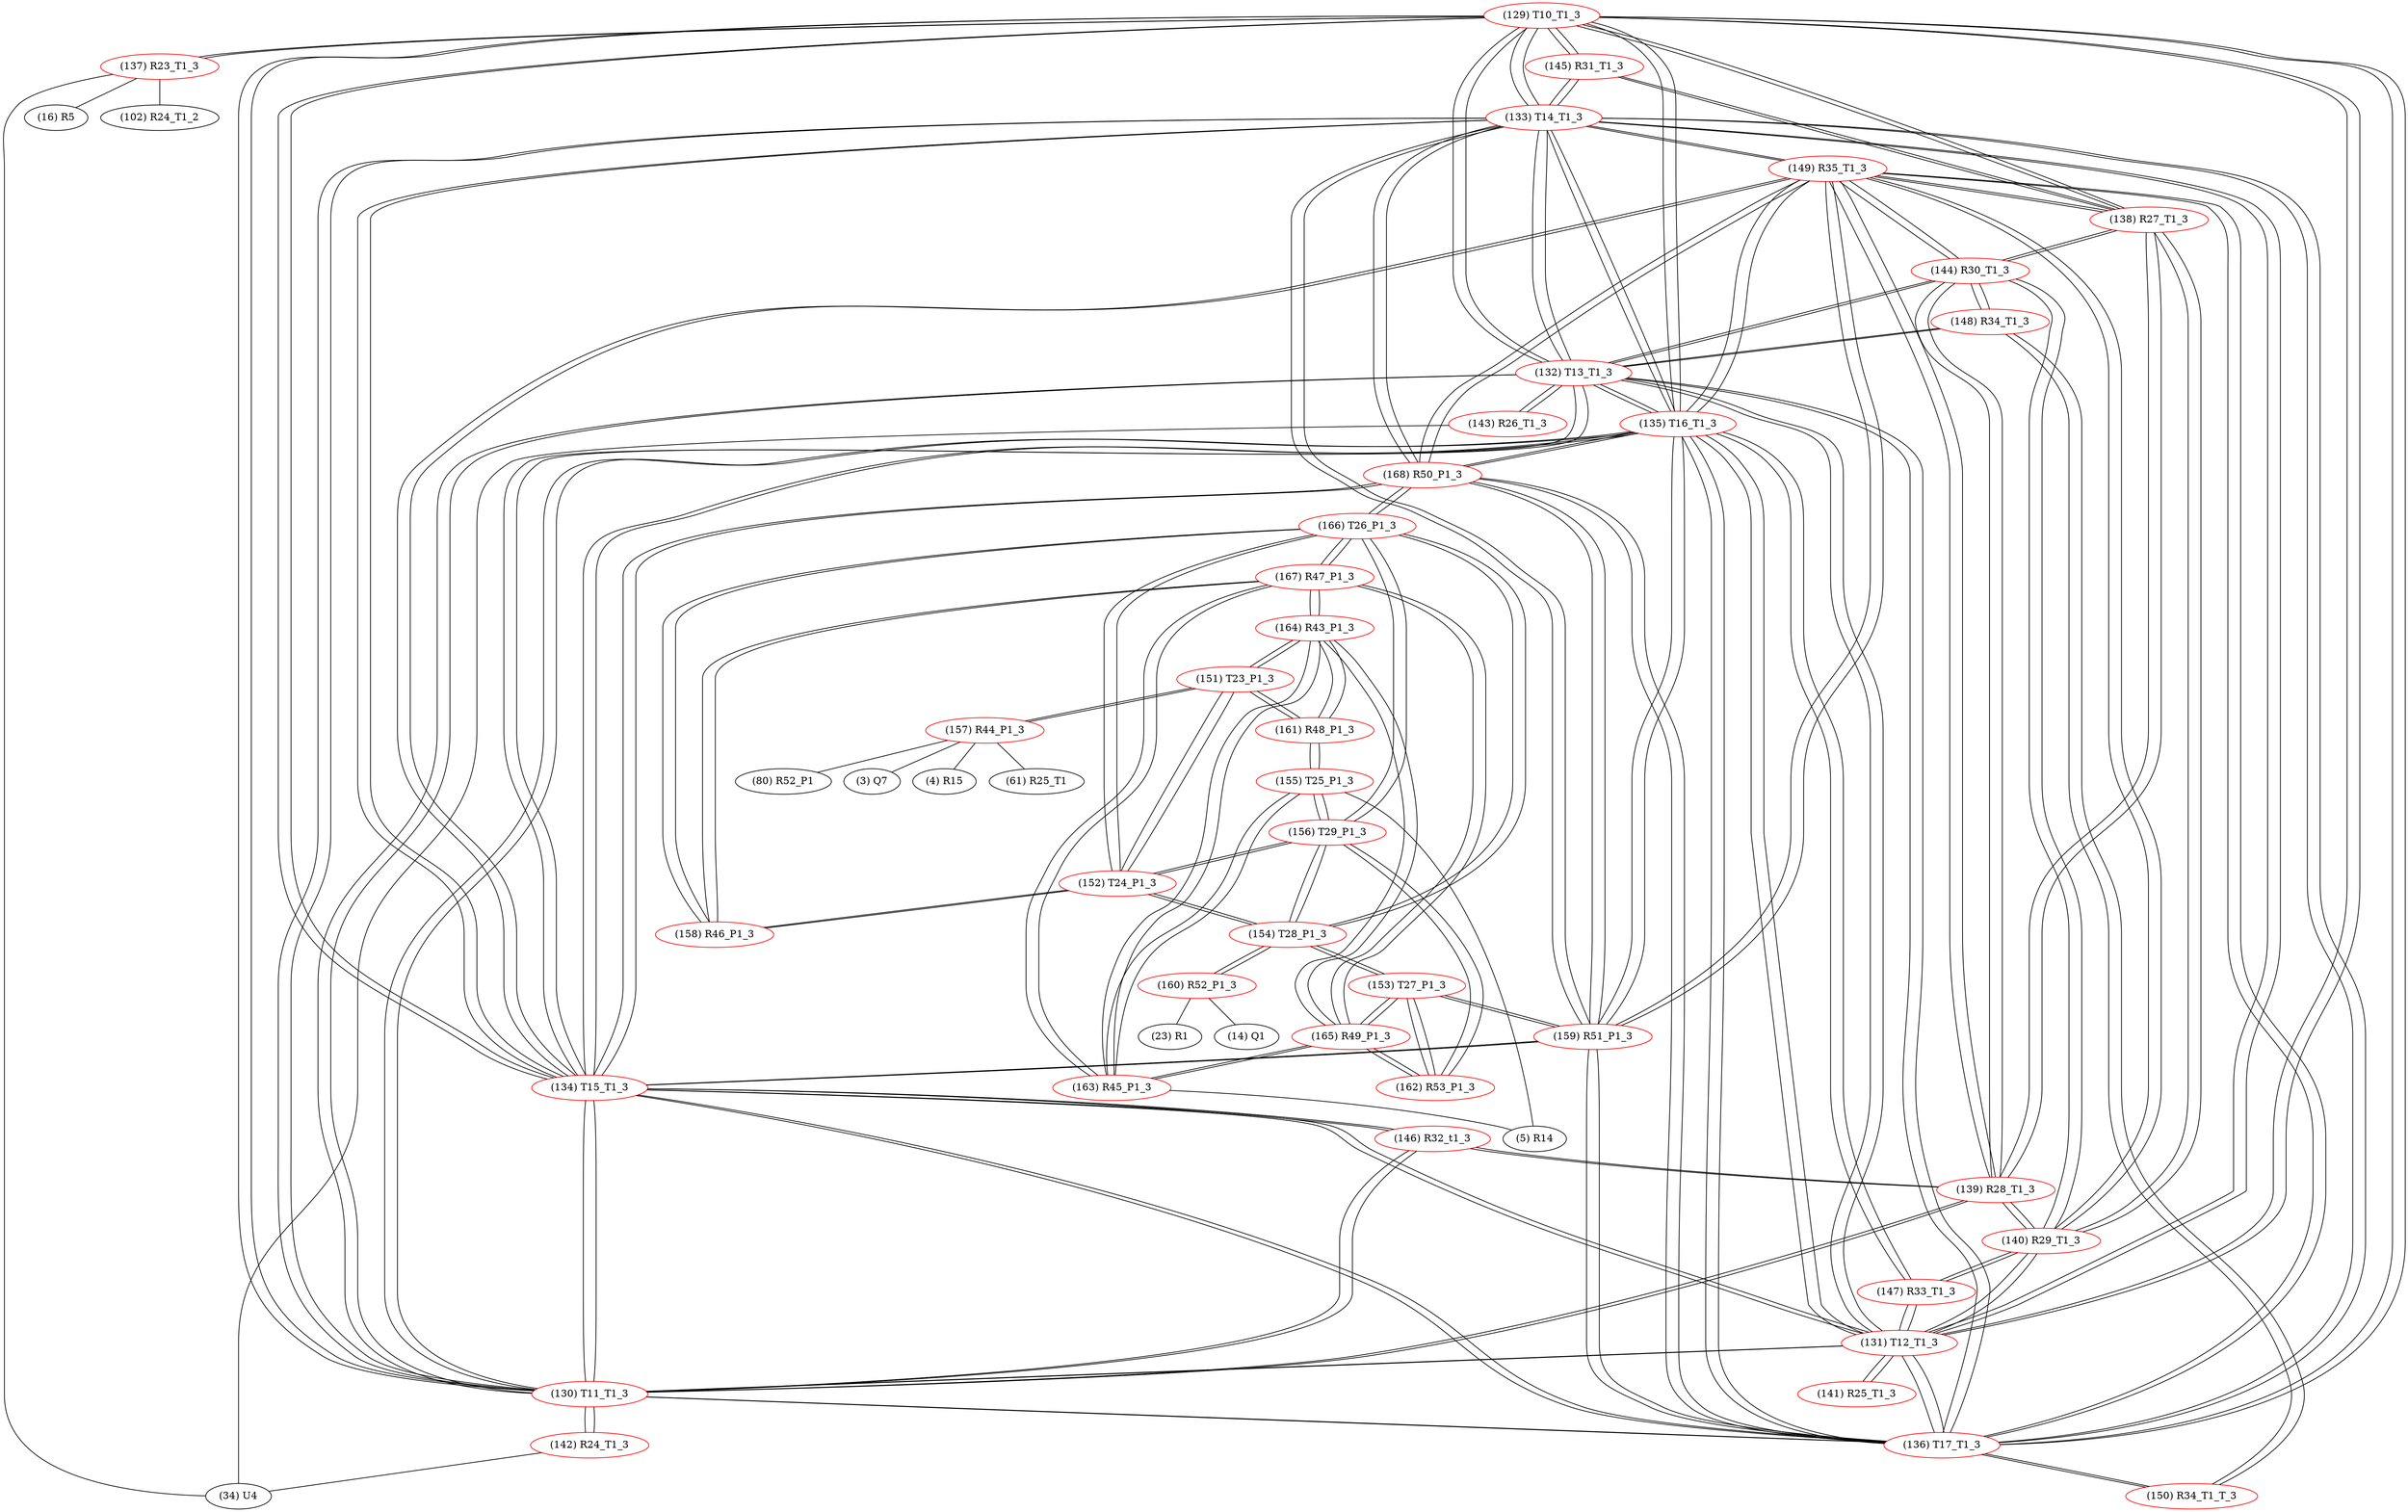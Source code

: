 graph {
	129 [label="(129) T10_T1_3" color=red]
	137 [label="(137) R23_T1_3"]
	145 [label="(145) R31_T1_3"]
	138 [label="(138) R27_T1_3"]
	135 [label="(135) T16_T1_3"]
	136 [label="(136) T17_T1_3"]
	134 [label="(134) T15_T1_3"]
	131 [label="(131) T12_T1_3"]
	133 [label="(133) T14_T1_3"]
	132 [label="(132) T13_T1_3"]
	130 [label="(130) T11_T1_3"]
	130 [label="(130) T11_T1_3" color=red]
	142 [label="(142) R24_T1_3"]
	139 [label="(139) R28_T1_3"]
	146 [label="(146) R32_t1_3"]
	129 [label="(129) T10_T1_3"]
	135 [label="(135) T16_T1_3"]
	136 [label="(136) T17_T1_3"]
	134 [label="(134) T15_T1_3"]
	131 [label="(131) T12_T1_3"]
	133 [label="(133) T14_T1_3"]
	132 [label="(132) T13_T1_3"]
	131 [label="(131) T12_T1_3" color=red]
	147 [label="(147) R33_T1_3"]
	140 [label="(140) R29_T1_3"]
	141 [label="(141) R25_T1_3"]
	129 [label="(129) T10_T1_3"]
	135 [label="(135) T16_T1_3"]
	136 [label="(136) T17_T1_3"]
	134 [label="(134) T15_T1_3"]
	133 [label="(133) T14_T1_3"]
	132 [label="(132) T13_T1_3"]
	130 [label="(130) T11_T1_3"]
	132 [label="(132) T13_T1_3" color=red]
	144 [label="(144) R30_T1_3"]
	148 [label="(148) R34_T1_3"]
	143 [label="(143) R26_T1_3"]
	129 [label="(129) T10_T1_3"]
	135 [label="(135) T16_T1_3"]
	136 [label="(136) T17_T1_3"]
	134 [label="(134) T15_T1_3"]
	131 [label="(131) T12_T1_3"]
	133 [label="(133) T14_T1_3"]
	130 [label="(130) T11_T1_3"]
	133 [label="(133) T14_T1_3" color=red]
	129 [label="(129) T10_T1_3"]
	135 [label="(135) T16_T1_3"]
	136 [label="(136) T17_T1_3"]
	134 [label="(134) T15_T1_3"]
	131 [label="(131) T12_T1_3"]
	132 [label="(132) T13_T1_3"]
	130 [label="(130) T11_T1_3"]
	145 [label="(145) R31_T1_3"]
	159 [label="(159) R51_P1_3"]
	168 [label="(168) R50_P1_3"]
	149 [label="(149) R35_T1_3"]
	134 [label="(134) T15_T1_3" color=red]
	146 [label="(146) R32_t1_3"]
	129 [label="(129) T10_T1_3"]
	135 [label="(135) T16_T1_3"]
	136 [label="(136) T17_T1_3"]
	131 [label="(131) T12_T1_3"]
	133 [label="(133) T14_T1_3"]
	132 [label="(132) T13_T1_3"]
	130 [label="(130) T11_T1_3"]
	159 [label="(159) R51_P1_3"]
	168 [label="(168) R50_P1_3"]
	149 [label="(149) R35_T1_3"]
	135 [label="(135) T16_T1_3" color=red]
	147 [label="(147) R33_T1_3"]
	129 [label="(129) T10_T1_3"]
	136 [label="(136) T17_T1_3"]
	134 [label="(134) T15_T1_3"]
	131 [label="(131) T12_T1_3"]
	133 [label="(133) T14_T1_3"]
	132 [label="(132) T13_T1_3"]
	130 [label="(130) T11_T1_3"]
	159 [label="(159) R51_P1_3"]
	168 [label="(168) R50_P1_3"]
	149 [label="(149) R35_T1_3"]
	136 [label="(136) T17_T1_3" color=red]
	150 [label="(150) R34_T1_T_3"]
	129 [label="(129) T10_T1_3"]
	135 [label="(135) T16_T1_3"]
	134 [label="(134) T15_T1_3"]
	131 [label="(131) T12_T1_3"]
	133 [label="(133) T14_T1_3"]
	132 [label="(132) T13_T1_3"]
	130 [label="(130) T11_T1_3"]
	159 [label="(159) R51_P1_3"]
	168 [label="(168) R50_P1_3"]
	149 [label="(149) R35_T1_3"]
	137 [label="(137) R23_T1_3" color=red]
	34 [label="(34) U4"]
	16 [label="(16) R5"]
	102 [label="(102) R24_T1_2"]
	129 [label="(129) T10_T1_3"]
	138 [label="(138) R27_T1_3" color=red]
	144 [label="(144) R30_T1_3"]
	149 [label="(149) R35_T1_3"]
	140 [label="(140) R29_T1_3"]
	139 [label="(139) R28_T1_3"]
	129 [label="(129) T10_T1_3"]
	145 [label="(145) R31_T1_3"]
	139 [label="(139) R28_T1_3" color=red]
	144 [label="(144) R30_T1_3"]
	149 [label="(149) R35_T1_3"]
	140 [label="(140) R29_T1_3"]
	138 [label="(138) R27_T1_3"]
	130 [label="(130) T11_T1_3"]
	146 [label="(146) R32_t1_3"]
	140 [label="(140) R29_T1_3" color=red]
	144 [label="(144) R30_T1_3"]
	149 [label="(149) R35_T1_3"]
	139 [label="(139) R28_T1_3"]
	138 [label="(138) R27_T1_3"]
	147 [label="(147) R33_T1_3"]
	131 [label="(131) T12_T1_3"]
	141 [label="(141) R25_T1_3" color=red]
	131 [label="(131) T12_T1_3"]
	142 [label="(142) R24_T1_3" color=red]
	34 [label="(34) U4"]
	130 [label="(130) T11_T1_3"]
	143 [label="(143) R26_T1_3" color=red]
	34 [label="(34) U4"]
	132 [label="(132) T13_T1_3"]
	144 [label="(144) R30_T1_3" color=red]
	149 [label="(149) R35_T1_3"]
	140 [label="(140) R29_T1_3"]
	139 [label="(139) R28_T1_3"]
	138 [label="(138) R27_T1_3"]
	148 [label="(148) R34_T1_3"]
	132 [label="(132) T13_T1_3"]
	145 [label="(145) R31_T1_3" color=red]
	129 [label="(129) T10_T1_3"]
	138 [label="(138) R27_T1_3"]
	133 [label="(133) T14_T1_3"]
	146 [label="(146) R32_t1_3" color=red]
	134 [label="(134) T15_T1_3"]
	130 [label="(130) T11_T1_3"]
	139 [label="(139) R28_T1_3"]
	147 [label="(147) R33_T1_3" color=red]
	135 [label="(135) T16_T1_3"]
	140 [label="(140) R29_T1_3"]
	131 [label="(131) T12_T1_3"]
	148 [label="(148) R34_T1_3" color=red]
	144 [label="(144) R30_T1_3"]
	132 [label="(132) T13_T1_3"]
	150 [label="(150) R34_T1_T_3"]
	149 [label="(149) R35_T1_3" color=red]
	144 [label="(144) R30_T1_3"]
	140 [label="(140) R29_T1_3"]
	139 [label="(139) R28_T1_3"]
	138 [label="(138) R27_T1_3"]
	159 [label="(159) R51_P1_3"]
	168 [label="(168) R50_P1_3"]
	136 [label="(136) T17_T1_3"]
	135 [label="(135) T16_T1_3"]
	134 [label="(134) T15_T1_3"]
	133 [label="(133) T14_T1_3"]
	150 [label="(150) R34_T1_T_3" color=red]
	136 [label="(136) T17_T1_3"]
	148 [label="(148) R34_T1_3"]
	151 [label="(151) T23_P1_3" color=red]
	161 [label="(161) R48_P1_3"]
	164 [label="(164) R43_P1_3"]
	152 [label="(152) T24_P1_3"]
	157 [label="(157) R44_P1_3"]
	152 [label="(152) T24_P1_3" color=red]
	166 [label="(166) T26_P1_3"]
	156 [label="(156) T29_P1_3"]
	154 [label="(154) T28_P1_3"]
	158 [label="(158) R46_P1_3"]
	151 [label="(151) T23_P1_3"]
	153 [label="(153) T27_P1_3" color=red]
	159 [label="(159) R51_P1_3"]
	154 [label="(154) T28_P1_3"]
	162 [label="(162) R53_P1_3"]
	165 [label="(165) R49_P1_3"]
	154 [label="(154) T28_P1_3" color=red]
	166 [label="(166) T26_P1_3"]
	152 [label="(152) T24_P1_3"]
	156 [label="(156) T29_P1_3"]
	160 [label="(160) R52_P1_3"]
	153 [label="(153) T27_P1_3"]
	155 [label="(155) T25_P1_3" color=red]
	156 [label="(156) T29_P1_3"]
	161 [label="(161) R48_P1_3"]
	163 [label="(163) R45_P1_3"]
	5 [label="(5) R14"]
	156 [label="(156) T29_P1_3" color=red]
	166 [label="(166) T26_P1_3"]
	152 [label="(152) T24_P1_3"]
	154 [label="(154) T28_P1_3"]
	155 [label="(155) T25_P1_3"]
	162 [label="(162) R53_P1_3"]
	157 [label="(157) R44_P1_3" color=red]
	3 [label="(3) Q7"]
	4 [label="(4) R15"]
	61 [label="(61) R25_T1"]
	80 [label="(80) R52_P1"]
	151 [label="(151) T23_P1_3"]
	158 [label="(158) R46_P1_3" color=red]
	166 [label="(166) T26_P1_3"]
	167 [label="(167) R47_P1_3"]
	152 [label="(152) T24_P1_3"]
	159 [label="(159) R51_P1_3" color=red]
	153 [label="(153) T27_P1_3"]
	168 [label="(168) R50_P1_3"]
	136 [label="(136) T17_T1_3"]
	149 [label="(149) R35_T1_3"]
	135 [label="(135) T16_T1_3"]
	134 [label="(134) T15_T1_3"]
	133 [label="(133) T14_T1_3"]
	160 [label="(160) R52_P1_3" color=red]
	23 [label="(23) R1"]
	14 [label="(14) Q1"]
	154 [label="(154) T28_P1_3"]
	161 [label="(161) R48_P1_3" color=red]
	155 [label="(155) T25_P1_3"]
	151 [label="(151) T23_P1_3"]
	164 [label="(164) R43_P1_3"]
	162 [label="(162) R53_P1_3" color=red]
	156 [label="(156) T29_P1_3"]
	153 [label="(153) T27_P1_3"]
	165 [label="(165) R49_P1_3"]
	163 [label="(163) R45_P1_3" color=red]
	167 [label="(167) R47_P1_3"]
	164 [label="(164) R43_P1_3"]
	165 [label="(165) R49_P1_3"]
	155 [label="(155) T25_P1_3"]
	5 [label="(5) R14"]
	164 [label="(164) R43_P1_3" color=red]
	161 [label="(161) R48_P1_3"]
	151 [label="(151) T23_P1_3"]
	167 [label="(167) R47_P1_3"]
	163 [label="(163) R45_P1_3"]
	165 [label="(165) R49_P1_3"]
	165 [label="(165) R49_P1_3" color=red]
	167 [label="(167) R47_P1_3"]
	163 [label="(163) R45_P1_3"]
	164 [label="(164) R43_P1_3"]
	153 [label="(153) T27_P1_3"]
	162 [label="(162) R53_P1_3"]
	166 [label="(166) T26_P1_3" color=red]
	168 [label="(168) R50_P1_3"]
	152 [label="(152) T24_P1_3"]
	156 [label="(156) T29_P1_3"]
	154 [label="(154) T28_P1_3"]
	158 [label="(158) R46_P1_3"]
	167 [label="(167) R47_P1_3"]
	167 [label="(167) R47_P1_3" color=red]
	163 [label="(163) R45_P1_3"]
	164 [label="(164) R43_P1_3"]
	165 [label="(165) R49_P1_3"]
	166 [label="(166) T26_P1_3"]
	158 [label="(158) R46_P1_3"]
	168 [label="(168) R50_P1_3" color=red]
	166 [label="(166) T26_P1_3"]
	159 [label="(159) R51_P1_3"]
	136 [label="(136) T17_T1_3"]
	149 [label="(149) R35_T1_3"]
	135 [label="(135) T16_T1_3"]
	134 [label="(134) T15_T1_3"]
	133 [label="(133) T14_T1_3"]
	129 -- 137
	129 -- 145
	129 -- 138
	129 -- 135
	129 -- 136
	129 -- 134
	129 -- 131
	129 -- 133
	129 -- 132
	129 -- 130
	130 -- 142
	130 -- 139
	130 -- 146
	130 -- 129
	130 -- 135
	130 -- 136
	130 -- 134
	130 -- 131
	130 -- 133
	130 -- 132
	131 -- 147
	131 -- 140
	131 -- 141
	131 -- 129
	131 -- 135
	131 -- 136
	131 -- 134
	131 -- 133
	131 -- 132
	131 -- 130
	132 -- 144
	132 -- 148
	132 -- 143
	132 -- 129
	132 -- 135
	132 -- 136
	132 -- 134
	132 -- 131
	132 -- 133
	132 -- 130
	133 -- 129
	133 -- 135
	133 -- 136
	133 -- 134
	133 -- 131
	133 -- 132
	133 -- 130
	133 -- 145
	133 -- 159
	133 -- 168
	133 -- 149
	134 -- 146
	134 -- 129
	134 -- 135
	134 -- 136
	134 -- 131
	134 -- 133
	134 -- 132
	134 -- 130
	134 -- 159
	134 -- 168
	134 -- 149
	135 -- 147
	135 -- 129
	135 -- 136
	135 -- 134
	135 -- 131
	135 -- 133
	135 -- 132
	135 -- 130
	135 -- 159
	135 -- 168
	135 -- 149
	136 -- 150
	136 -- 129
	136 -- 135
	136 -- 134
	136 -- 131
	136 -- 133
	136 -- 132
	136 -- 130
	136 -- 159
	136 -- 168
	136 -- 149
	137 -- 34
	137 -- 16
	137 -- 102
	137 -- 129
	138 -- 144
	138 -- 149
	138 -- 140
	138 -- 139
	138 -- 129
	138 -- 145
	139 -- 144
	139 -- 149
	139 -- 140
	139 -- 138
	139 -- 130
	139 -- 146
	140 -- 144
	140 -- 149
	140 -- 139
	140 -- 138
	140 -- 147
	140 -- 131
	141 -- 131
	142 -- 34
	142 -- 130
	143 -- 34
	143 -- 132
	144 -- 149
	144 -- 140
	144 -- 139
	144 -- 138
	144 -- 148
	144 -- 132
	145 -- 129
	145 -- 138
	145 -- 133
	146 -- 134
	146 -- 130
	146 -- 139
	147 -- 135
	147 -- 140
	147 -- 131
	148 -- 144
	148 -- 132
	148 -- 150
	149 -- 144
	149 -- 140
	149 -- 139
	149 -- 138
	149 -- 159
	149 -- 168
	149 -- 136
	149 -- 135
	149 -- 134
	149 -- 133
	150 -- 136
	150 -- 148
	151 -- 161
	151 -- 164
	151 -- 152
	151 -- 157
	152 -- 166
	152 -- 156
	152 -- 154
	152 -- 158
	152 -- 151
	153 -- 159
	153 -- 154
	153 -- 162
	153 -- 165
	154 -- 166
	154 -- 152
	154 -- 156
	154 -- 160
	154 -- 153
	155 -- 156
	155 -- 161
	155 -- 163
	155 -- 5
	156 -- 166
	156 -- 152
	156 -- 154
	156 -- 155
	156 -- 162
	157 -- 3
	157 -- 4
	157 -- 61
	157 -- 80
	157 -- 151
	158 -- 166
	158 -- 167
	158 -- 152
	159 -- 153
	159 -- 168
	159 -- 136
	159 -- 149
	159 -- 135
	159 -- 134
	159 -- 133
	160 -- 23
	160 -- 14
	160 -- 154
	161 -- 155
	161 -- 151
	161 -- 164
	162 -- 156
	162 -- 153
	162 -- 165
	163 -- 167
	163 -- 164
	163 -- 165
	163 -- 155
	163 -- 5
	164 -- 161
	164 -- 151
	164 -- 167
	164 -- 163
	164 -- 165
	165 -- 167
	165 -- 163
	165 -- 164
	165 -- 153
	165 -- 162
	166 -- 168
	166 -- 152
	166 -- 156
	166 -- 154
	166 -- 158
	166 -- 167
	167 -- 163
	167 -- 164
	167 -- 165
	167 -- 166
	167 -- 158
	168 -- 166
	168 -- 159
	168 -- 136
	168 -- 149
	168 -- 135
	168 -- 134
	168 -- 133
}